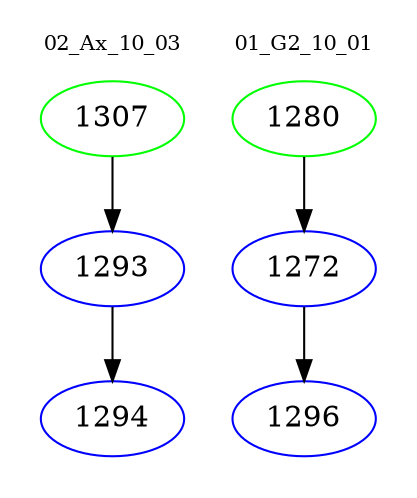 digraph{
subgraph cluster_0 {
color = white
label = "02_Ax_10_03";
fontsize=10;
T0_1307 [label="1307", color="green"]
T0_1307 -> T0_1293 [color="black"]
T0_1293 [label="1293", color="blue"]
T0_1293 -> T0_1294 [color="black"]
T0_1294 [label="1294", color="blue"]
}
subgraph cluster_1 {
color = white
label = "01_G2_10_01";
fontsize=10;
T1_1280 [label="1280", color="green"]
T1_1280 -> T1_1272 [color="black"]
T1_1272 [label="1272", color="blue"]
T1_1272 -> T1_1296 [color="black"]
T1_1296 [label="1296", color="blue"]
}
}
